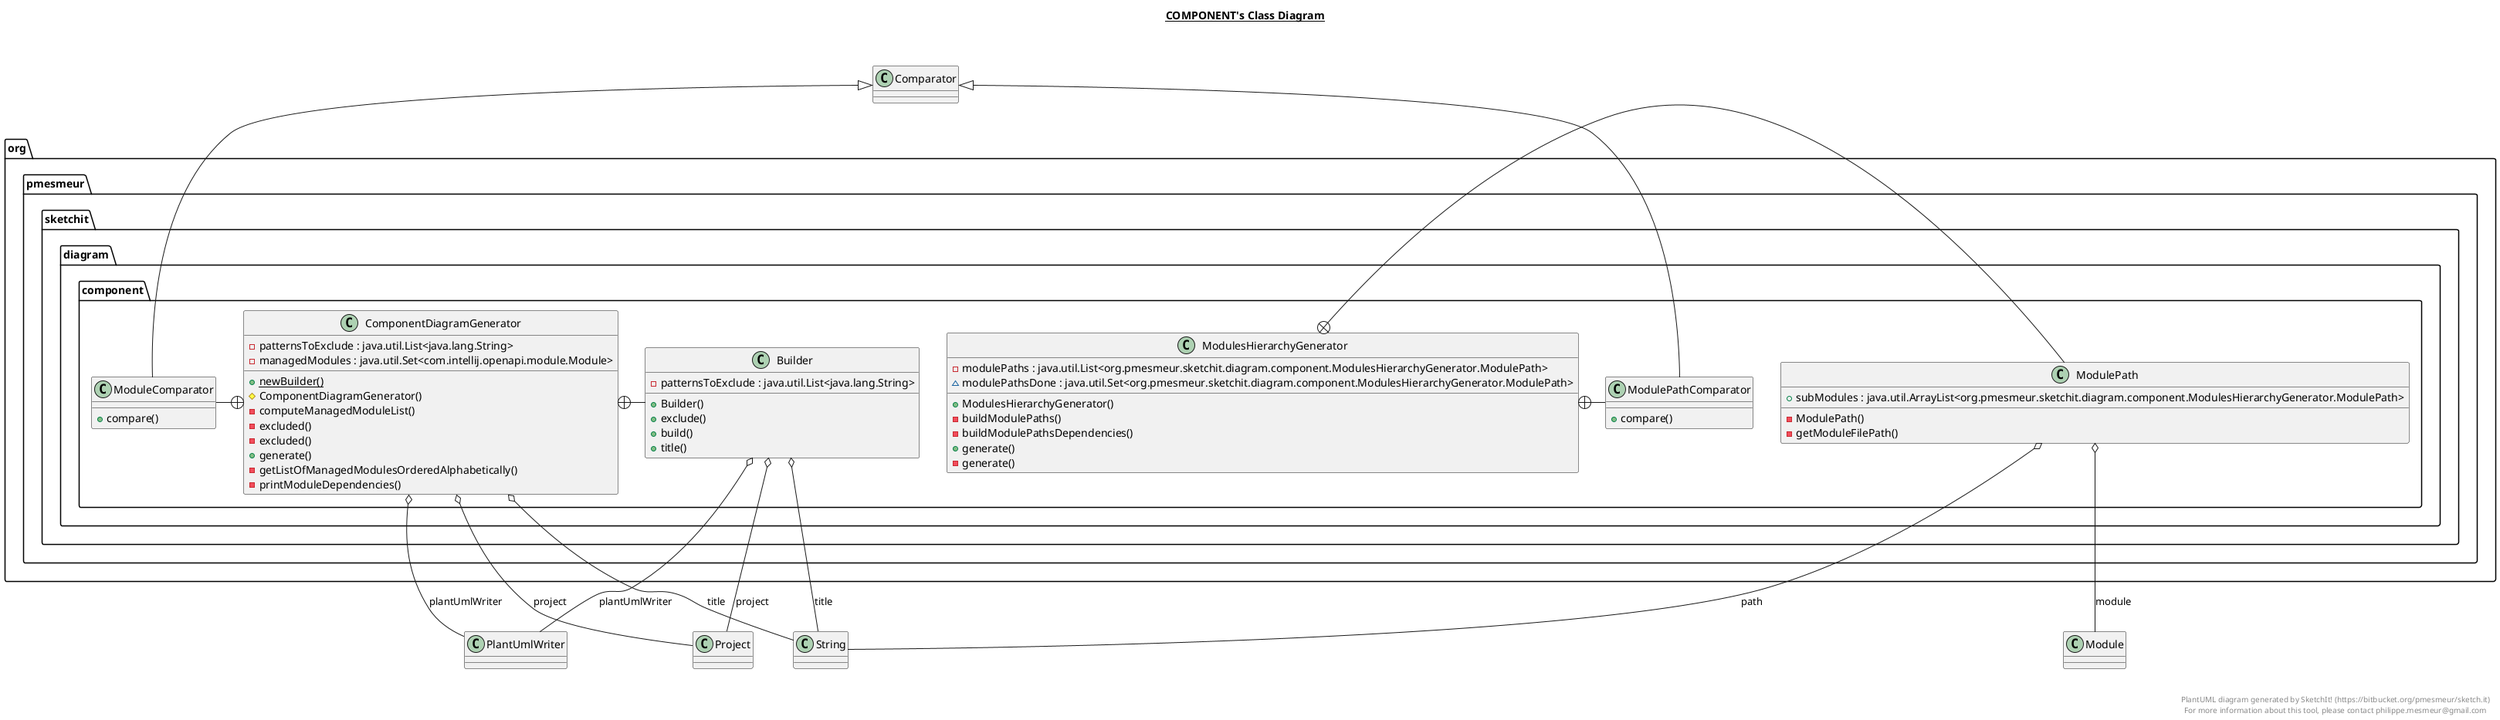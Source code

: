 @startuml

title __COMPONENT's Class Diagram__\n

  package org.pmesmeur.sketchit {
    package org.pmesmeur.sketchit.diagram {
      package org.pmesmeur.sketchit.diagram.component {
        class ComponentDiagramGenerator {
            - patternsToExclude : java.util.List<java.lang.String>
            - managedModules : java.util.Set<com.intellij.openapi.module.Module>
            {static} + newBuilder()
            # ComponentDiagramGenerator()
            - computeManagedModuleList()
            - excluded()
            - excluded()
            + generate()
            - getListOfManagedModulesOrderedAlphabetically()
            - printModuleDependencies()
        }
      }
    }
  }
  

  package org.pmesmeur.sketchit {
    package org.pmesmeur.sketchit.diagram {
      package org.pmesmeur.sketchit.diagram.component {
        class Builder {
            - patternsToExclude : java.util.List<java.lang.String>
            + Builder()
            + exclude()
            + build()
            + title()
        }
      }
    }
  }
  

  package org.pmesmeur.sketchit {
    package org.pmesmeur.sketchit.diagram {
      package org.pmesmeur.sketchit.diagram.component {
        class ModuleComparator {
            + compare()
        }
      }
    }
  }
  

  package org.pmesmeur.sketchit {
    package org.pmesmeur.sketchit.diagram {
      package org.pmesmeur.sketchit.diagram.component {
        class ModulesHierarchyGenerator {
            - modulePaths : java.util.List<org.pmesmeur.sketchit.diagram.component.ModulesHierarchyGenerator.ModulePath>
            ~ modulePathsDone : java.util.Set<org.pmesmeur.sketchit.diagram.component.ModulesHierarchyGenerator.ModulePath>
            + ModulesHierarchyGenerator()
            - buildModulePaths()
            - buildModulePathsDependencies()
            + generate()
            - generate()
        }
      }
    }
  }
  

  package org.pmesmeur.sketchit {
    package org.pmesmeur.sketchit.diagram {
      package org.pmesmeur.sketchit.diagram.component {
        class ModulePath {
            + subModules : java.util.ArrayList<org.pmesmeur.sketchit.diagram.component.ModulesHierarchyGenerator.ModulePath>
            - ModulePath()
            - getModuleFilePath()
        }
      }
    }
  }
  

  package org.pmesmeur.sketchit {
    package org.pmesmeur.sketchit.diagram {
      package org.pmesmeur.sketchit.diagram.component {
        class ModulePathComparator {
            + compare()
        }
      }
    }
  }
  

  ComponentDiagramGenerator o-- PlantUmlWriter : plantUmlWriter
  ComponentDiagramGenerator o-- Project : project
  ComponentDiagramGenerator o-- String : title
  ComponentDiagramGenerator +-right- Builder
  ComponentDiagramGenerator +-right- ModuleComparator
  Builder o-- PlantUmlWriter : plantUmlWriter
  Builder o-- Project : project
  Builder o-- String : title
  ModuleComparator -up-|> Comparator
  ModulesHierarchyGenerator +-right- ModulePath
  ModulesHierarchyGenerator +-right- ModulePathComparator
  ModulePath o-- Module : module
  ModulePath o-- String : path
  ModulePathComparator -up-|> Comparator


right footer


PlantUML diagram generated by SketchIt! (https://bitbucket.org/pmesmeur/sketch.it)
For more information about this tool, please contact philippe.mesmeur@gmail.com
endfooter

@enduml
